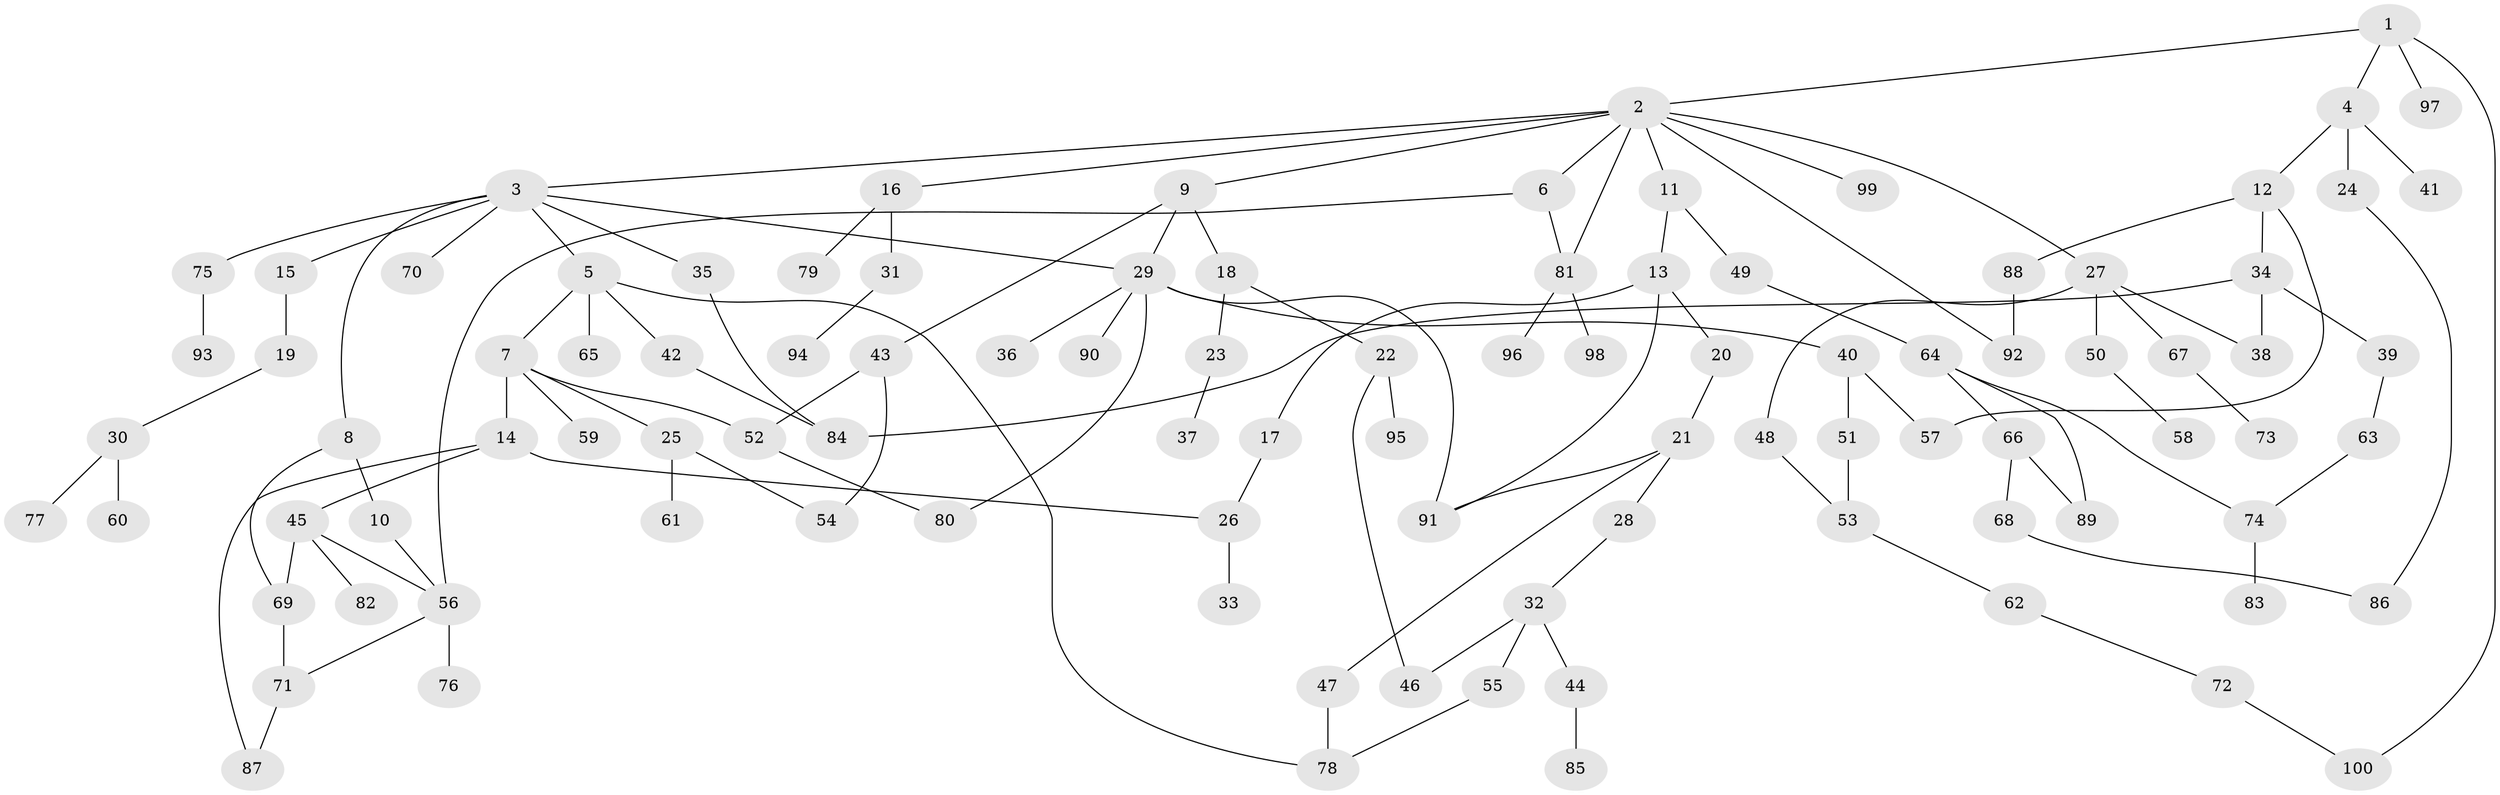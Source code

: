 // Generated by graph-tools (version 1.1) at 2025/11/02/21/25 10:11:06]
// undirected, 100 vertices, 125 edges
graph export_dot {
graph [start="1"]
  node [color=gray90,style=filled];
  1;
  2;
  3;
  4;
  5;
  6;
  7;
  8;
  9;
  10;
  11;
  12;
  13;
  14;
  15;
  16;
  17;
  18;
  19;
  20;
  21;
  22;
  23;
  24;
  25;
  26;
  27;
  28;
  29;
  30;
  31;
  32;
  33;
  34;
  35;
  36;
  37;
  38;
  39;
  40;
  41;
  42;
  43;
  44;
  45;
  46;
  47;
  48;
  49;
  50;
  51;
  52;
  53;
  54;
  55;
  56;
  57;
  58;
  59;
  60;
  61;
  62;
  63;
  64;
  65;
  66;
  67;
  68;
  69;
  70;
  71;
  72;
  73;
  74;
  75;
  76;
  77;
  78;
  79;
  80;
  81;
  82;
  83;
  84;
  85;
  86;
  87;
  88;
  89;
  90;
  91;
  92;
  93;
  94;
  95;
  96;
  97;
  98;
  99;
  100;
  1 -- 2;
  1 -- 4;
  1 -- 97;
  1 -- 100;
  2 -- 3;
  2 -- 6;
  2 -- 9;
  2 -- 11;
  2 -- 16;
  2 -- 27;
  2 -- 81;
  2 -- 92;
  2 -- 99;
  3 -- 5;
  3 -- 8;
  3 -- 15;
  3 -- 35;
  3 -- 70;
  3 -- 75;
  3 -- 29;
  4 -- 12;
  4 -- 24;
  4 -- 41;
  5 -- 7;
  5 -- 42;
  5 -- 65;
  5 -- 78;
  6 -- 56;
  6 -- 81;
  7 -- 14;
  7 -- 25;
  7 -- 52;
  7 -- 59;
  8 -- 10;
  8 -- 69;
  9 -- 18;
  9 -- 29;
  9 -- 43;
  10 -- 56;
  11 -- 13;
  11 -- 49;
  12 -- 34;
  12 -- 88;
  12 -- 57;
  13 -- 17;
  13 -- 20;
  13 -- 91;
  14 -- 45;
  14 -- 87;
  14 -- 26;
  15 -- 19;
  16 -- 31;
  16 -- 79;
  17 -- 26;
  18 -- 22;
  18 -- 23;
  19 -- 30;
  20 -- 21;
  21 -- 28;
  21 -- 47;
  21 -- 91;
  22 -- 46;
  22 -- 95;
  23 -- 37;
  24 -- 86;
  25 -- 61;
  25 -- 54;
  26 -- 33;
  27 -- 38;
  27 -- 48;
  27 -- 50;
  27 -- 67;
  28 -- 32;
  29 -- 36;
  29 -- 40;
  29 -- 90;
  29 -- 80;
  29 -- 91;
  30 -- 60;
  30 -- 77;
  31 -- 94;
  32 -- 44;
  32 -- 55;
  32 -- 46;
  34 -- 39;
  34 -- 84;
  34 -- 38;
  35 -- 84;
  39 -- 63;
  40 -- 51;
  40 -- 57;
  42 -- 84;
  43 -- 54;
  43 -- 52;
  44 -- 85;
  45 -- 69;
  45 -- 82;
  45 -- 56;
  47 -- 78;
  48 -- 53;
  49 -- 64;
  50 -- 58;
  51 -- 53;
  52 -- 80;
  53 -- 62;
  55 -- 78;
  56 -- 76;
  56 -- 71;
  62 -- 72;
  63 -- 74;
  64 -- 66;
  64 -- 74;
  64 -- 89;
  66 -- 68;
  66 -- 89;
  67 -- 73;
  68 -- 86;
  69 -- 71;
  71 -- 87;
  72 -- 100;
  74 -- 83;
  75 -- 93;
  81 -- 96;
  81 -- 98;
  88 -- 92;
}
